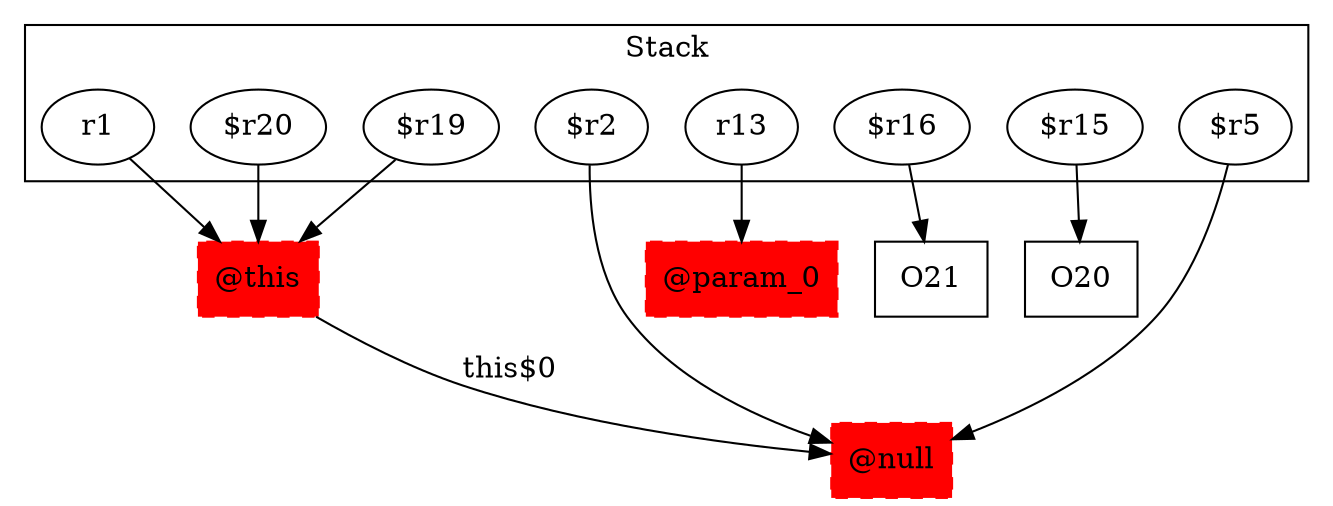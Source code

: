 digraph sample {
  rankDir="LR";
  subgraph cluster_0 {
    label="Stack"
    "r1"; "$r20"; "$r2"; "r13"; "$r16"; "$r15"; "$r5"; "$r19"; 
  }
  "r1" -> { "@this"[shape=box]};
  "$r20" -> { "@this"[shape=box]};
  "$r2" -> { "@null"[shape=box]};
  "r13" -> { "@param_0"[shape=box]};
  "$r16" -> { O21[shape=box]};
  "$r15" -> { O20[shape=box]};
  "$r5" -> { "@null"[shape=box]};
  "$r19" -> { "@this"[shape=box]};
  "@null"[shape=box, style="filled,dashed"];
  "@this" -> "@null"[label="this$0", weight="0.2"]
  "@this"[shape=box, style="filled,dashed"];
  "@param_0"[shape=box, style="filled,dashed"];
  "@null"[color="red"];
  "@this"[color="red"];
  "@param_0"[color="red"];
}

